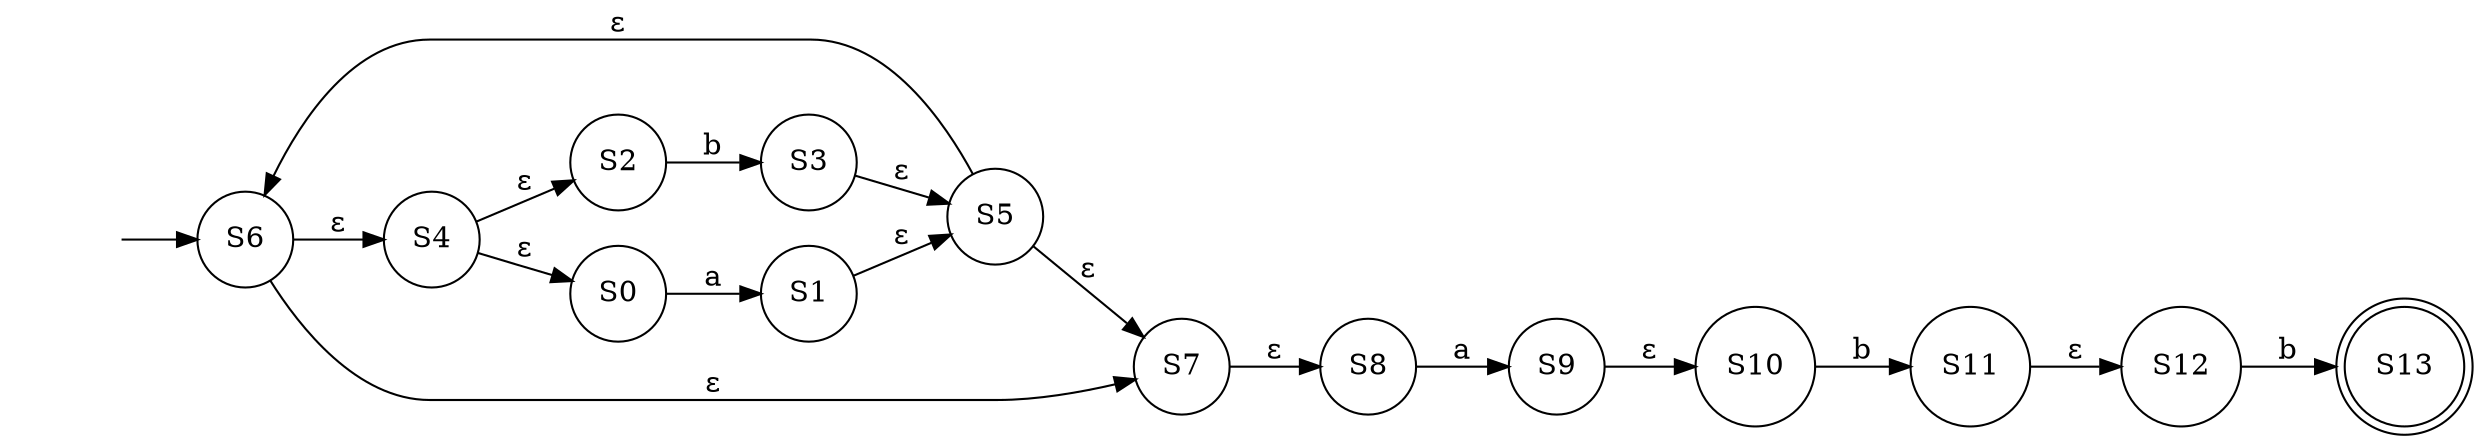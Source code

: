 digraph NFA {
	graph [rankdir=LR]
	"" [label="" shape=plaintext]
	S13 [label=S13 shape=doublecircle]
	S2 [label=S2 shape=circle]
	S1 [label=S1 shape=circle]
	S6 [label=S6 shape=circle]
	S12 [label=S12 shape=circle]
	S4 [label=S4 shape=circle]
	S8 [label=S8 shape=circle]
	S7 [label=S7 shape=circle]
	S10 [label=S10 shape=circle]
	S5 [label=S5 shape=circle]
	S11 [label=S11 shape=circle]
	S0 [label=S0 shape=circle]
	S3 [label=S3 shape=circle]
	S9 [label=S9 shape=circle]
	"" -> S6 [label=""]
	S0 -> S1 [label=a]
	S1 -> S5 [label="ε"]
	S2 -> S3 [label=b]
	S3 -> S5 [label="ε"]
	S4 -> S0 [label="ε"]
	S4 -> S2 [label="ε"]
	S5 -> S6 [label="ε"]
	S5 -> S7 [label="ε"]
	S6 -> S7 [label="ε"]
	S6 -> S4 [label="ε"]
	S7 -> S8 [label="ε"]
	S8 -> S9 [label=a]
	S9 -> S10 [label="ε"]
	S10 -> S11 [label=b]
	S11 -> S12 [label="ε"]
	S12 -> S13 [label=b]
}
